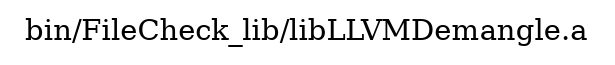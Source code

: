 digraph "bin/FileCheck_lib/libLLVMDemangle.a" {
	label="bin/FileCheck_lib/libLLVMDemangle.a";
	rankdir=LR;

}
